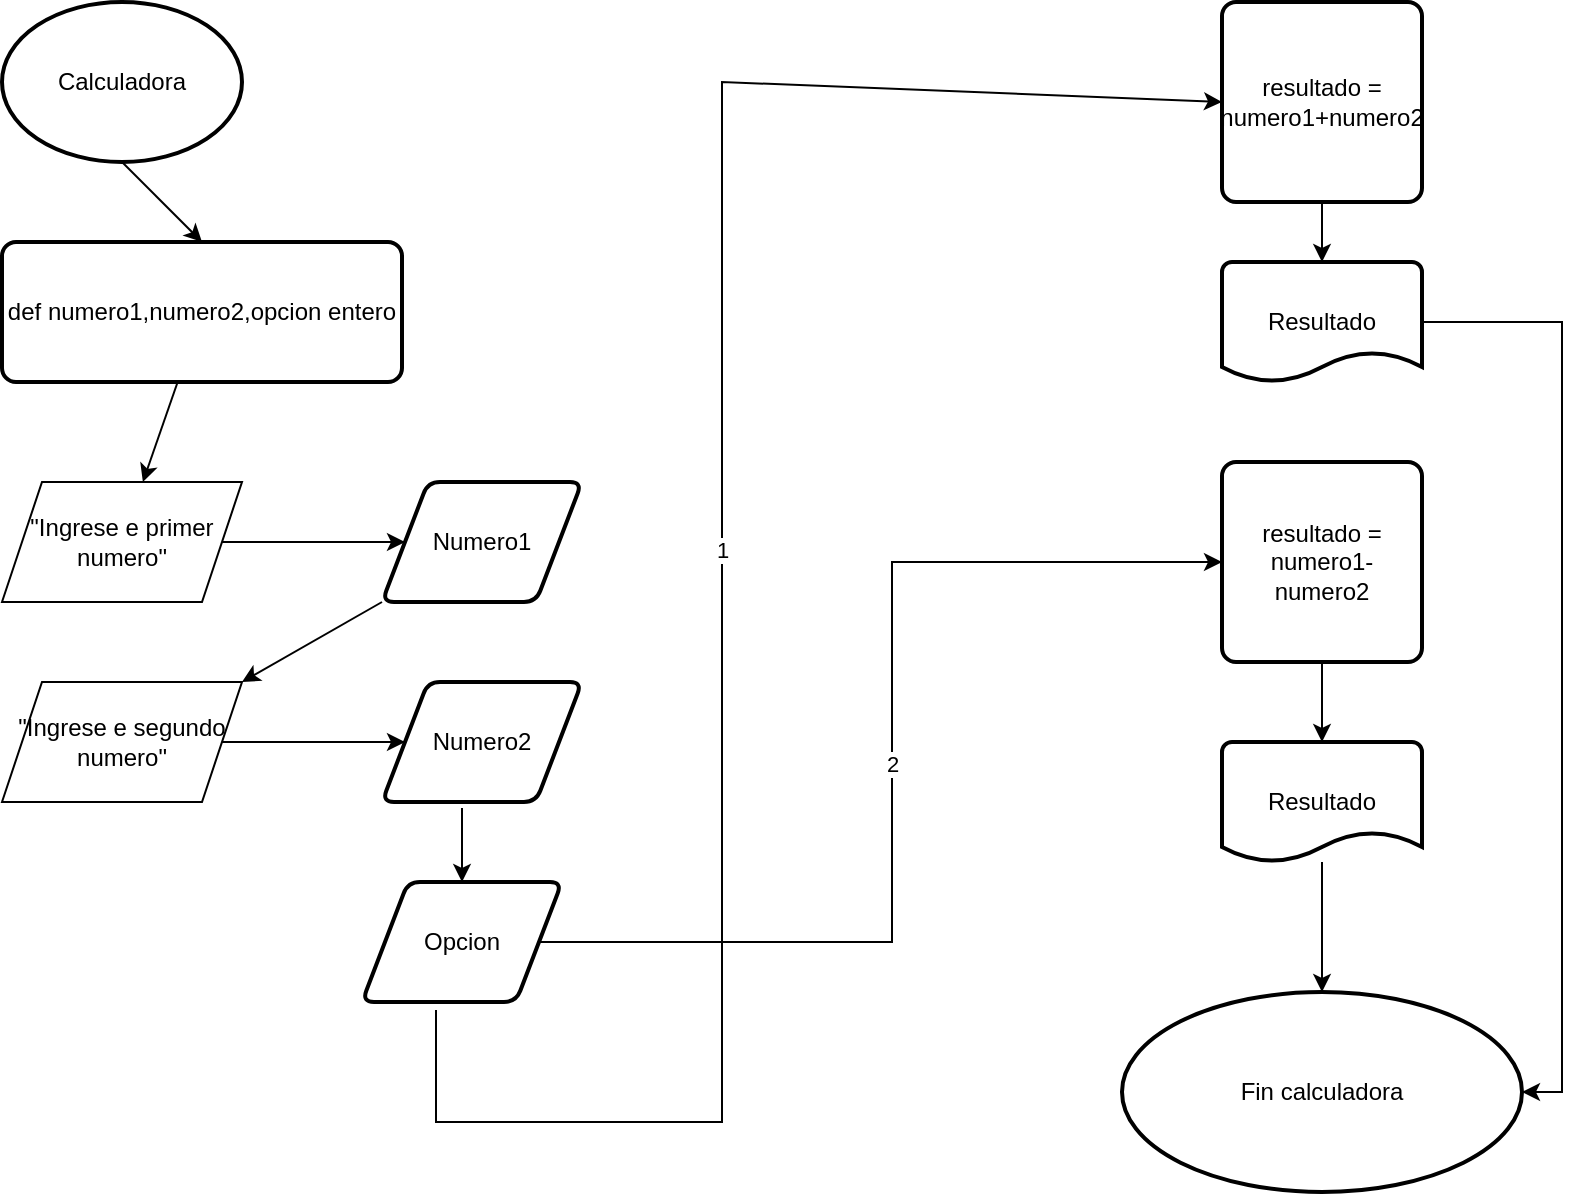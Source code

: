 <mxfile version="21.1.2" type="github">
  <diagram id="C5RBs43oDa-KdzZeNtuy" name="Page-1">
    <mxGraphModel dx="1434" dy="800" grid="1" gridSize="10" guides="1" tooltips="1" connect="1" arrows="1" fold="1" page="1" pageScale="1" pageWidth="827" pageHeight="1169" math="0" shadow="0">
      <root>
        <mxCell id="WIyWlLk6GJQsqaUBKTNV-0" />
        <mxCell id="WIyWlLk6GJQsqaUBKTNV-1" parent="WIyWlLk6GJQsqaUBKTNV-0" />
        <mxCell id="y6vvcRxUsTyqntjl7ony-0" value="Calculadora" style="strokeWidth=2;html=1;shape=mxgraph.flowchart.start_1;whiteSpace=wrap;" vertex="1" parent="WIyWlLk6GJQsqaUBKTNV-1">
          <mxGeometry x="40" y="40" width="120" height="80" as="geometry" />
        </mxCell>
        <mxCell id="y6vvcRxUsTyqntjl7ony-1" value="Numero1" style="shape=parallelogram;html=1;strokeWidth=2;perimeter=parallelogramPerimeter;whiteSpace=wrap;rounded=1;arcSize=12;size=0.23;" vertex="1" parent="WIyWlLk6GJQsqaUBKTNV-1">
          <mxGeometry x="230" y="280" width="100" height="60" as="geometry" />
        </mxCell>
        <mxCell id="y6vvcRxUsTyqntjl7ony-2" value="&quot;Ingrese e primer numero&quot;" style="shape=parallelogram;perimeter=parallelogramPerimeter;whiteSpace=wrap;html=1;fixedSize=1;" vertex="1" parent="WIyWlLk6GJQsqaUBKTNV-1">
          <mxGeometry x="40" y="280" width="120" height="60" as="geometry" />
        </mxCell>
        <mxCell id="y6vvcRxUsTyqntjl7ony-3" value="Numero2" style="shape=parallelogram;html=1;strokeWidth=2;perimeter=parallelogramPerimeter;whiteSpace=wrap;rounded=1;arcSize=12;size=0.23;" vertex="1" parent="WIyWlLk6GJQsqaUBKTNV-1">
          <mxGeometry x="230" y="380" width="100" height="60" as="geometry" />
        </mxCell>
        <mxCell id="y6vvcRxUsTyqntjl7ony-4" value="&quot;Ingrese e segundo numero&quot;" style="shape=parallelogram;perimeter=parallelogramPerimeter;whiteSpace=wrap;html=1;fixedSize=1;" vertex="1" parent="WIyWlLk6GJQsqaUBKTNV-1">
          <mxGeometry x="40" y="380" width="120" height="60" as="geometry" />
        </mxCell>
        <mxCell id="y6vvcRxUsTyqntjl7ony-5" value="" style="endArrow=classic;html=1;rounded=0;exitX=0.5;exitY=1;exitDx=0;exitDy=0;exitPerimeter=0;entryX=0.5;entryY=0;entryDx=0;entryDy=0;" edge="1" parent="WIyWlLk6GJQsqaUBKTNV-1" source="y6vvcRxUsTyqntjl7ony-0" target="y6vvcRxUsTyqntjl7ony-35">
          <mxGeometry width="50" height="50" relative="1" as="geometry">
            <mxPoint x="390" y="680" as="sourcePoint" />
            <mxPoint x="150" y="160" as="targetPoint" />
          </mxGeometry>
        </mxCell>
        <mxCell id="y6vvcRxUsTyqntjl7ony-6" value="" style="endArrow=classic;html=1;rounded=0;entryX=0;entryY=0.5;entryDx=0;entryDy=0;" edge="1" parent="WIyWlLk6GJQsqaUBKTNV-1" source="y6vvcRxUsTyqntjl7ony-2" target="y6vvcRxUsTyqntjl7ony-1">
          <mxGeometry width="50" height="50" relative="1" as="geometry">
            <mxPoint x="400" y="420" as="sourcePoint" />
            <mxPoint x="400" y="410" as="targetPoint" />
          </mxGeometry>
        </mxCell>
        <mxCell id="y6vvcRxUsTyqntjl7ony-7" value="" style="endArrow=classic;html=1;rounded=0;entryX=1;entryY=0;entryDx=0;entryDy=0;exitX=0;exitY=1;exitDx=0;exitDy=0;" edge="1" parent="WIyWlLk6GJQsqaUBKTNV-1" source="y6vvcRxUsTyqntjl7ony-1" target="y6vvcRxUsTyqntjl7ony-4">
          <mxGeometry width="50" height="50" relative="1" as="geometry">
            <mxPoint x="400" y="520" as="sourcePoint" />
            <mxPoint x="400" y="510" as="targetPoint" />
          </mxGeometry>
        </mxCell>
        <mxCell id="y6vvcRxUsTyqntjl7ony-8" value="" style="endArrow=classic;html=1;rounded=0;entryX=0;entryY=0.5;entryDx=0;entryDy=0;" edge="1" parent="WIyWlLk6GJQsqaUBKTNV-1" source="y6vvcRxUsTyqntjl7ony-4" target="y6vvcRxUsTyqntjl7ony-3">
          <mxGeometry width="50" height="50" relative="1" as="geometry">
            <mxPoint x="400" y="620" as="sourcePoint" />
            <mxPoint x="400" y="620" as="targetPoint" />
          </mxGeometry>
        </mxCell>
        <mxCell id="y6vvcRxUsTyqntjl7ony-37" value="2" style="edgeStyle=orthogonalEdgeStyle;rounded=0;orthogonalLoop=1;jettySize=auto;html=1;exitX=1;exitY=0.5;exitDx=0;exitDy=0;entryX=0;entryY=0.5;entryDx=0;entryDy=0;" edge="1" parent="WIyWlLk6GJQsqaUBKTNV-1" source="y6vvcRxUsTyqntjl7ony-9" target="y6vvcRxUsTyqntjl7ony-25">
          <mxGeometry relative="1" as="geometry" />
        </mxCell>
        <mxCell id="y6vvcRxUsTyqntjl7ony-9" value="Opcion" style="shape=parallelogram;html=1;strokeWidth=2;perimeter=parallelogramPerimeter;whiteSpace=wrap;rounded=1;arcSize=12;size=0.23;" vertex="1" parent="WIyWlLk6GJQsqaUBKTNV-1">
          <mxGeometry x="220" y="480" width="100" height="60" as="geometry" />
        </mxCell>
        <mxCell id="y6vvcRxUsTyqntjl7ony-12" value="" style="endArrow=classic;html=1;rounded=0;exitX=0.4;exitY=1.05;exitDx=0;exitDy=0;exitPerimeter=0;" edge="1" parent="WIyWlLk6GJQsqaUBKTNV-1" source="y6vvcRxUsTyqntjl7ony-3" target="y6vvcRxUsTyqntjl7ony-9">
          <mxGeometry width="50" height="50" relative="1" as="geometry">
            <mxPoint x="390" y="410" as="sourcePoint" />
            <mxPoint x="440" y="360" as="targetPoint" />
          </mxGeometry>
        </mxCell>
        <mxCell id="y6vvcRxUsTyqntjl7ony-14" value="" style="endArrow=classic;html=1;rounded=0;" edge="1" parent="WIyWlLk6GJQsqaUBKTNV-1" source="y6vvcRxUsTyqntjl7ony-35" target="y6vvcRxUsTyqntjl7ony-2">
          <mxGeometry width="50" height="50" relative="1" as="geometry">
            <mxPoint x="131.818" y="240" as="sourcePoint" />
            <mxPoint x="180" y="260" as="targetPoint" />
          </mxGeometry>
        </mxCell>
        <mxCell id="y6vvcRxUsTyqntjl7ony-21" style="edgeStyle=orthogonalEdgeStyle;rounded=0;orthogonalLoop=1;jettySize=auto;html=1;exitX=0.5;exitY=1;exitDx=0;exitDy=0;entryX=0.5;entryY=0;entryDx=0;entryDy=0;entryPerimeter=0;" edge="1" parent="WIyWlLk6GJQsqaUBKTNV-1" source="y6vvcRxUsTyqntjl7ony-17" target="y6vvcRxUsTyqntjl7ony-20">
          <mxGeometry relative="1" as="geometry" />
        </mxCell>
        <mxCell id="y6vvcRxUsTyqntjl7ony-17" value="resultado = numero1+numero2" style="rounded=1;whiteSpace=wrap;html=1;absoluteArcSize=1;arcSize=14;strokeWidth=2;" vertex="1" parent="WIyWlLk6GJQsqaUBKTNV-1">
          <mxGeometry x="650" y="40" width="100" height="100" as="geometry" />
        </mxCell>
        <mxCell id="y6vvcRxUsTyqntjl7ony-18" value="1" style="endArrow=classic;html=1;rounded=0;entryX=0;entryY=0.5;entryDx=0;entryDy=0;exitX=0.37;exitY=1.067;exitDx=0;exitDy=0;exitPerimeter=0;" edge="1" parent="WIyWlLk6GJQsqaUBKTNV-1" source="y6vvcRxUsTyqntjl7ony-9" target="y6vvcRxUsTyqntjl7ony-17">
          <mxGeometry width="50" height="50" relative="1" as="geometry">
            <mxPoint x="360" y="100" as="sourcePoint" />
            <mxPoint x="610.711" y="90" as="targetPoint" />
            <Array as="points">
              <mxPoint x="257" y="600" />
              <mxPoint x="400" y="600" />
              <mxPoint x="400" y="80" />
            </Array>
          </mxGeometry>
        </mxCell>
        <mxCell id="y6vvcRxUsTyqntjl7ony-33" style="edgeStyle=orthogonalEdgeStyle;rounded=0;orthogonalLoop=1;jettySize=auto;html=1;exitX=1;exitY=0.5;exitDx=0;exitDy=0;exitPerimeter=0;entryX=1;entryY=0.5;entryDx=0;entryDy=0;entryPerimeter=0;" edge="1" parent="WIyWlLk6GJQsqaUBKTNV-1" source="y6vvcRxUsTyqntjl7ony-20" target="y6vvcRxUsTyqntjl7ony-32">
          <mxGeometry relative="1" as="geometry" />
        </mxCell>
        <mxCell id="y6vvcRxUsTyqntjl7ony-20" value="Resultado" style="strokeWidth=2;html=1;shape=mxgraph.flowchart.document2;whiteSpace=wrap;size=0.25;" vertex="1" parent="WIyWlLk6GJQsqaUBKTNV-1">
          <mxGeometry x="650" y="170" width="100" height="60" as="geometry" />
        </mxCell>
        <mxCell id="y6vvcRxUsTyqntjl7ony-24" style="edgeStyle=orthogonalEdgeStyle;rounded=0;orthogonalLoop=1;jettySize=auto;html=1;exitX=0.5;exitY=1;exitDx=0;exitDy=0;entryX=0.5;entryY=0;entryDx=0;entryDy=0;entryPerimeter=0;" edge="1" parent="WIyWlLk6GJQsqaUBKTNV-1" source="y6vvcRxUsTyqntjl7ony-25" target="y6vvcRxUsTyqntjl7ony-26">
          <mxGeometry relative="1" as="geometry" />
        </mxCell>
        <mxCell id="y6vvcRxUsTyqntjl7ony-25" value="resultado = numero1-numero2" style="rounded=1;whiteSpace=wrap;html=1;absoluteArcSize=1;arcSize=14;strokeWidth=2;" vertex="1" parent="WIyWlLk6GJQsqaUBKTNV-1">
          <mxGeometry x="650" y="270" width="100" height="100" as="geometry" />
        </mxCell>
        <mxCell id="y6vvcRxUsTyqntjl7ony-34" value="" style="edgeStyle=orthogonalEdgeStyle;rounded=0;orthogonalLoop=1;jettySize=auto;html=1;" edge="1" parent="WIyWlLk6GJQsqaUBKTNV-1" source="y6vvcRxUsTyqntjl7ony-26" target="y6vvcRxUsTyqntjl7ony-32">
          <mxGeometry relative="1" as="geometry" />
        </mxCell>
        <mxCell id="y6vvcRxUsTyqntjl7ony-26" value="Resultado" style="strokeWidth=2;html=1;shape=mxgraph.flowchart.document2;whiteSpace=wrap;size=0.25;" vertex="1" parent="WIyWlLk6GJQsqaUBKTNV-1">
          <mxGeometry x="650" y="410" width="100" height="60" as="geometry" />
        </mxCell>
        <mxCell id="y6vvcRxUsTyqntjl7ony-32" value="Fin calculadora" style="strokeWidth=2;html=1;shape=mxgraph.flowchart.start_2;whiteSpace=wrap;" vertex="1" parent="WIyWlLk6GJQsqaUBKTNV-1">
          <mxGeometry x="600" y="535" width="200" height="100" as="geometry" />
        </mxCell>
        <mxCell id="y6vvcRxUsTyqntjl7ony-35" value="def numero1,numero2,opcion entero" style="rounded=1;whiteSpace=wrap;html=1;absoluteArcSize=1;arcSize=14;strokeWidth=2;" vertex="1" parent="WIyWlLk6GJQsqaUBKTNV-1">
          <mxGeometry x="40" y="160" width="200" height="70" as="geometry" />
        </mxCell>
      </root>
    </mxGraphModel>
  </diagram>
</mxfile>
